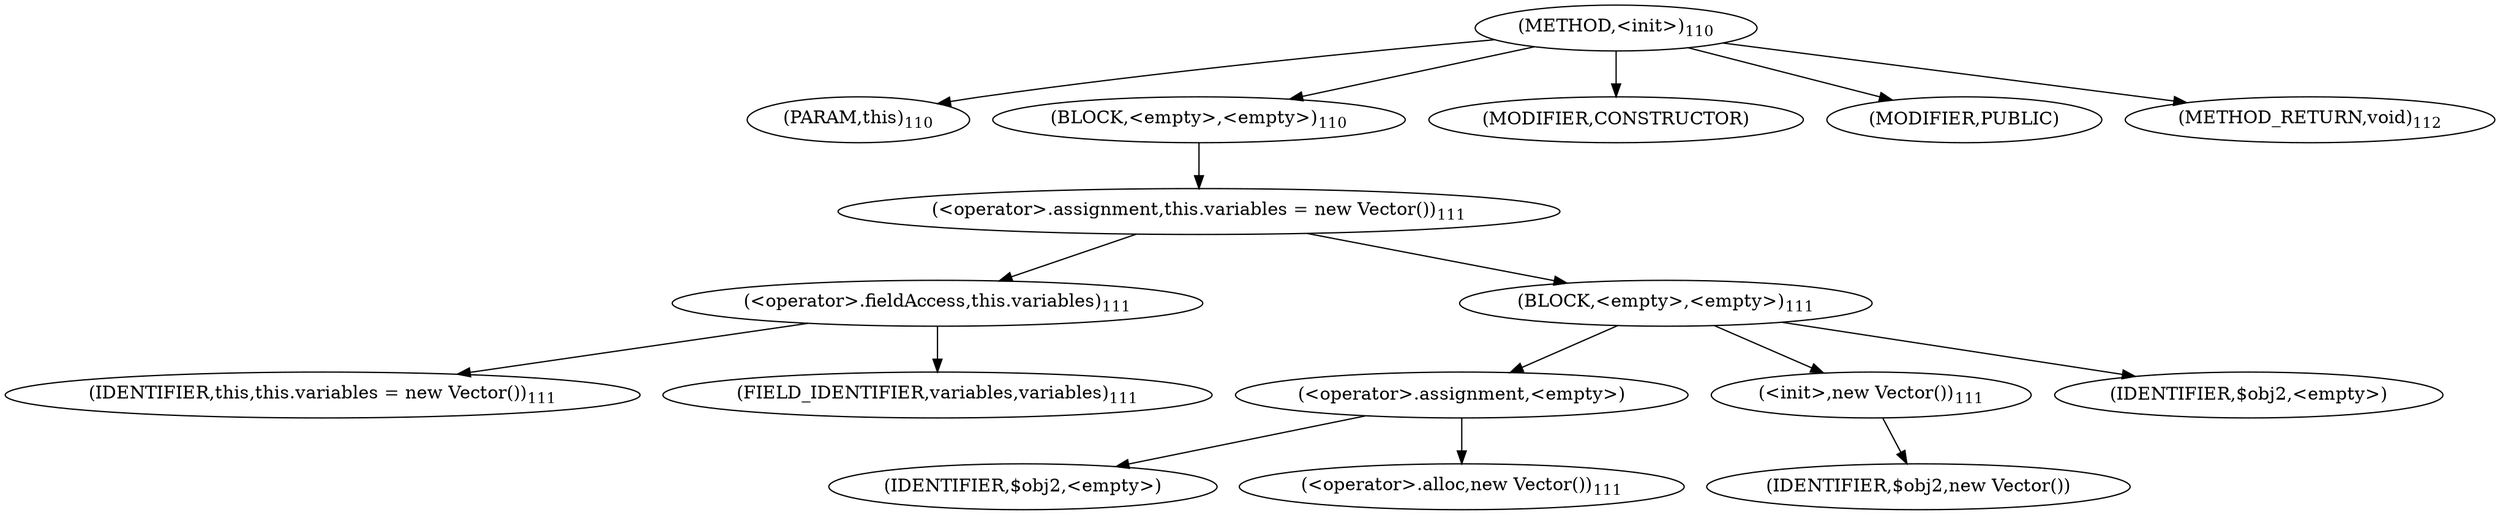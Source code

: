 digraph "&lt;init&gt;" {  
"171" [label = <(METHOD,&lt;init&gt;)<SUB>110</SUB>> ]
"172" [label = <(PARAM,this)<SUB>110</SUB>> ]
"173" [label = <(BLOCK,&lt;empty&gt;,&lt;empty&gt;)<SUB>110</SUB>> ]
"174" [label = <(&lt;operator&gt;.assignment,this.variables = new Vector())<SUB>111</SUB>> ]
"175" [label = <(&lt;operator&gt;.fieldAccess,this.variables)<SUB>111</SUB>> ]
"176" [label = <(IDENTIFIER,this,this.variables = new Vector())<SUB>111</SUB>> ]
"177" [label = <(FIELD_IDENTIFIER,variables,variables)<SUB>111</SUB>> ]
"178" [label = <(BLOCK,&lt;empty&gt;,&lt;empty&gt;)<SUB>111</SUB>> ]
"179" [label = <(&lt;operator&gt;.assignment,&lt;empty&gt;)> ]
"180" [label = <(IDENTIFIER,$obj2,&lt;empty&gt;)> ]
"181" [label = <(&lt;operator&gt;.alloc,new Vector())<SUB>111</SUB>> ]
"182" [label = <(&lt;init&gt;,new Vector())<SUB>111</SUB>> ]
"183" [label = <(IDENTIFIER,$obj2,new Vector())> ]
"184" [label = <(IDENTIFIER,$obj2,&lt;empty&gt;)> ]
"185" [label = <(MODIFIER,CONSTRUCTOR)> ]
"186" [label = <(MODIFIER,PUBLIC)> ]
"187" [label = <(METHOD_RETURN,void)<SUB>112</SUB>> ]
  "171" -> "172" 
  "171" -> "173" 
  "171" -> "185" 
  "171" -> "186" 
  "171" -> "187" 
  "173" -> "174" 
  "174" -> "175" 
  "174" -> "178" 
  "175" -> "176" 
  "175" -> "177" 
  "178" -> "179" 
  "178" -> "182" 
  "178" -> "184" 
  "179" -> "180" 
  "179" -> "181" 
  "182" -> "183" 
}
